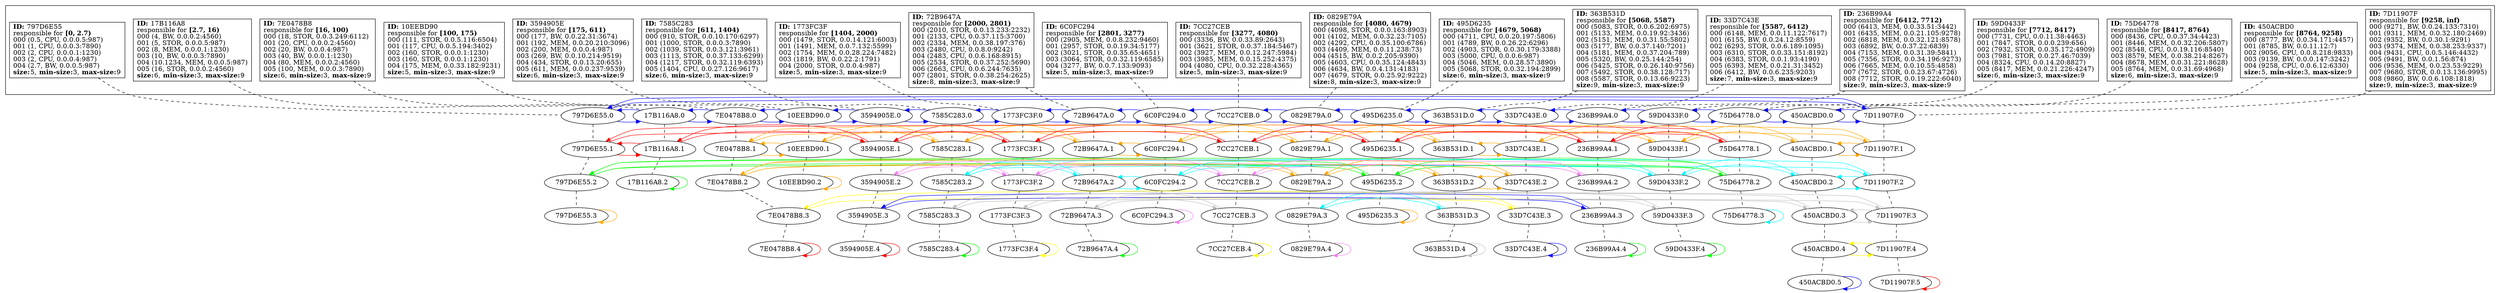 strict
digraph SkipGraph {

	# vertical
	edge [dir=none style=dashed]
	subgraph {
		"797D6E55" -> "797D6E55.0" -> "797D6E55.1" -> "797D6E55.2" -> "797D6E55.3"
		}
	subgraph {
		"17B116A8" -> "17B116A8.0" -> "17B116A8.1" -> "17B116A8.2"
		}
	subgraph {
		"7E0478B8" -> "7E0478B8.0" -> "7E0478B8.1" -> "7E0478B8.2" -> "7E0478B8.3" -> "7E0478B8.4"
		}
	subgraph {
		"10EEBD90" -> "10EEBD90.0" -> "10EEBD90.1" -> "10EEBD90.2"
		}
	subgraph {
		"3594905E" -> "3594905E.0" -> "3594905E.1" -> "3594905E.2" -> "3594905E.3" -> "3594905E.4"
		}
	subgraph {
		"7585C283" -> "7585C283.0" -> "7585C283.1" -> "7585C283.2" -> "7585C283.3" -> "7585C283.4"
		}
	subgraph {
		"1773FC3F" -> "1773FC3F.0" -> "1773FC3F.1" -> "1773FC3F.2" -> "1773FC3F.3" -> "1773FC3F.4"
		}
	subgraph {
		"72B9647A" -> "72B9647A.0" -> "72B9647A.1" -> "72B9647A.2" -> "72B9647A.3" -> "72B9647A.4"
		}
	subgraph {
		"6C0FC294" -> "6C0FC294.0" -> "6C0FC294.1" -> "6C0FC294.2" -> "6C0FC294.3"
		}
	subgraph {
		"7CC27CEB" -> "7CC27CEB.0" -> "7CC27CEB.1" -> "7CC27CEB.2" -> "7CC27CEB.3" -> "7CC27CEB.4"
		}
	subgraph {
		"0829E79A" -> "0829E79A.0" -> "0829E79A.1" -> "0829E79A.2" -> "0829E79A.3" -> "0829E79A.4"
		}
	subgraph {
		"495D6235" -> "495D6235.0" -> "495D6235.1" -> "495D6235.2" -> "495D6235.3"
		}
	subgraph {
		"363B531D" -> "363B531D.0" -> "363B531D.1" -> "363B531D.2" -> "363B531D.3" -> "363B531D.4"
		}
	subgraph {
		"33D7C43E" -> "33D7C43E.0" -> "33D7C43E.1" -> "33D7C43E.2" -> "33D7C43E.3" -> "33D7C43E.4"
		}
	subgraph {
		"236B99A4" -> "236B99A4.0" -> "236B99A4.1" -> "236B99A4.2" -> "236B99A4.3" -> "236B99A4.4"
		}
	subgraph {
		"59D0433F" -> "59D0433F.0" -> "59D0433F.1" -> "59D0433F.2" -> "59D0433F.3" -> "59D0433F.4"
		}
	subgraph {
		"75D64778" -> "75D64778.0" -> "75D64778.1" -> "75D64778.2" -> "75D64778.3"
		}
	subgraph {
		"450ACBD0" -> "450ACBD0.0" -> "450ACBD0.1" -> "450ACBD0.2" -> "450ACBD0.3" -> "450ACBD0.4" -> "450ACBD0.5"
		}
	subgraph {
		"7D11907F" -> "7D11907F.0" -> "7D11907F.1" -> "7D11907F.2" -> "7D11907F.3" -> "7D11907F.4" -> "7D11907F.5"
		}

	# horizontal
	edge [dir=forward, style=solid]
	subgraph cluster_content {
		rank = same
		"797D6E55" [shape=box, label=
			<
				<B>ID:</B> 797D6E55<BR ALIGN="LEFT"/>
				responsible for <B>[0, 2.7)</B><BR ALIGN="LEFT"/>
				000 (0.5, CPU, 0.0.0.5:987)<BR ALIGN="LEFT"/>
				001 (1, CPU, 0.0.0.3:7890)<BR ALIGN="LEFT"/>
				002 (2, CPU, 0.0.0.1:1230)<BR ALIGN="LEFT"/>
				003 (2, CPU, 0.0.0.4:987)<BR ALIGN="LEFT"/>
				004 (2.7, BW, 0.0.0.5:987)<BR ALIGN="LEFT"/>
			<B>size:</B>5, <B>min-size:</B>3, <B>max-size:</B>9<BR ALIGN="LEFT"/>			>]
		"17B116A8" [shape=box, label=
			<
				<B>ID:</B> 17B116A8<BR ALIGN="LEFT"/>
				responsible for <B>[2.7, 16)</B><BR ALIGN="LEFT"/>
				000 (4, BW, 0.0.0.2:4560)<BR ALIGN="LEFT"/>
				001 (5, STOR, 0.0.0.5:987)<BR ALIGN="LEFT"/>
				002 (8, MEM, 0.0.0.1:1230)<BR ALIGN="LEFT"/>
				003 (10, BW, 0.0.0.3:7890)<BR ALIGN="LEFT"/>
				004 (10.1234, MEM, 0.0.0.5:987)<BR ALIGN="LEFT"/>
				005 (16, STOR, 0.0.0.2:4560)<BR ALIGN="LEFT"/>
			<B>size:</B>6, <B>min-size:</B>3, <B>max-size:</B>9<BR ALIGN="LEFT"/>			>]
		"7E0478B8" [shape=box, label=
			<
				<B>ID:</B> 7E0478B8<BR ALIGN="LEFT"/>
				responsible for <B>[16, 100)</B><BR ALIGN="LEFT"/>
				000 (18, STOR, 0.0.3.249:6112)<BR ALIGN="LEFT"/>
				001 (20, CPU, 0.0.0.2:4560)<BR ALIGN="LEFT"/>
				002 (20, BW, 0.0.0.4:987)<BR ALIGN="LEFT"/>
				003 (40, BW, 0.0.0.1:1230)<BR ALIGN="LEFT"/>
				004 (80, MEM, 0.0.0.2:4560)<BR ALIGN="LEFT"/>
				005 (100, MEM, 0.0.0.3:7890)<BR ALIGN="LEFT"/>
			<B>size:</B>6, <B>min-size:</B>3, <B>max-size:</B>9<BR ALIGN="LEFT"/>			>]
		"10EEBD90" [shape=box, label=
			<
				<B>ID:</B> 10EEBD90<BR ALIGN="LEFT"/>
				responsible for <B>[100, 175)</B><BR ALIGN="LEFT"/>
				000 (111, STOR, 0.0.5.116:6504)<BR ALIGN="LEFT"/>
				001 (117, CPU, 0.0.5.194:3402)<BR ALIGN="LEFT"/>
				002 (160, STOR, 0.0.0.1:1230)<BR ALIGN="LEFT"/>
				003 (160, STOR, 0.0.0.1:1230)<BR ALIGN="LEFT"/>
				004 (175, MEM, 0.0.33.182:9231)<BR ALIGN="LEFT"/>
			<B>size:</B>5, <B>min-size:</B>3, <B>max-size:</B>9<BR ALIGN="LEFT"/>			>]
		"3594905E" [shape=box, label=
			<
				<B>ID:</B> 3594905E<BR ALIGN="LEFT"/>
				responsible for <B>[175, 611)</B><BR ALIGN="LEFT"/>
				000 (177, BW, 0.0.22.31:3674)<BR ALIGN="LEFT"/>
				001 (192, MEM, 0.0.20.210:3096)<BR ALIGN="LEFT"/>
				002 (200, MEM, 0.0.0.4:987)<BR ALIGN="LEFT"/>
				003 (269, BW, 0.0.10.214:9519)<BR ALIGN="LEFT"/>
				004 (434, STOR, 0.0.13.20:655)<BR ALIGN="LEFT"/>
				005 (611, MEM, 0.0.0.237:9539)<BR ALIGN="LEFT"/>
			<B>size:</B>6, <B>min-size:</B>3, <B>max-size:</B>9<BR ALIGN="LEFT"/>			>]
		"7585C283" [shape=box, label=
			<
				<B>ID:</B> 7585C283<BR ALIGN="LEFT"/>
				responsible for <B>[611, 1404)</B><BR ALIGN="LEFT"/>
				000 (910, STOR, 0.0.10.170:6297)<BR ALIGN="LEFT"/>
				001 (1000, STOR, 0.0.0.3:7890)<BR ALIGN="LEFT"/>
				002 (1039, STOR, 0.0.3.121:3961)<BR ALIGN="LEFT"/>
				003 (1113, STOR, 0.0.37.133:6299)<BR ALIGN="LEFT"/>
				004 (1217, STOR, 0.0.32.119:6393)<BR ALIGN="LEFT"/>
				005 (1404, CPU, 0.0.27.126:9617)<BR ALIGN="LEFT"/>
			<B>size:</B>6, <B>min-size:</B>3, <B>max-size:</B>9<BR ALIGN="LEFT"/>			>]
		"1773FC3F" [shape=box, label=
			<
				<B>ID:</B> 1773FC3F<BR ALIGN="LEFT"/>
				responsible for <B>[1404, 2000)</B><BR ALIGN="LEFT"/>
				000 (1479, STOR, 0.0.14.121:6003)<BR ALIGN="LEFT"/>
				001 (1491, MEM, 0.0.7.132:5599)<BR ALIGN="LEFT"/>
				002 (1754, MEM, 0.0.28.224:7482)<BR ALIGN="LEFT"/>
				003 (1819, BW, 0.0.22.2:1791)<BR ALIGN="LEFT"/>
				004 (2000, STOR, 0.0.0.4:987)<BR ALIGN="LEFT"/>
			<B>size:</B>5, <B>min-size:</B>3, <B>max-size:</B>9<BR ALIGN="LEFT"/>			>]
		"72B9647A" [shape=box, label=
			<
				<B>ID:</B> 72B9647A<BR ALIGN="LEFT"/>
				responsible for <B>[2000, 2801)</B><BR ALIGN="LEFT"/>
				000 (2010, STOR, 0.0.13.233:2232)<BR ALIGN="LEFT"/>
				001 (2133, CPU, 0.0.37.115:3700)<BR ALIGN="LEFT"/>
				002 (2334, MEM, 0.0.38.197:376)<BR ALIGN="LEFT"/>
				003 (2480, CPU, 0.0.8.0:9242)<BR ALIGN="LEFT"/>
				004 (2483, CPU, 0.0.6.168:8915)<BR ALIGN="LEFT"/>
				005 (2534, STOR, 0.0.37.252:5690)<BR ALIGN="LEFT"/>
				006 (2663, CPU, 0.0.6.244:7635)<BR ALIGN="LEFT"/>
				007 (2801, STOR, 0.0.38.254:2625)<BR ALIGN="LEFT"/>
			<B>size:</B>8, <B>min-size:</B>3, <B>max-size:</B>9<BR ALIGN="LEFT"/>			>]
		"6C0FC294" [shape=box, label=
			<
				<B>ID:</B> 6C0FC294<BR ALIGN="LEFT"/>
				responsible for <B>[2801, 3277)</B><BR ALIGN="LEFT"/>
				000 (2905, MEM, 0.0.8.232:9460)<BR ALIGN="LEFT"/>
				001 (2957, STOR, 0.0.19.34:5177)<BR ALIGN="LEFT"/>
				002 (3021, STOR, 0.0.35.65:4651)<BR ALIGN="LEFT"/>
				003 (3064, STOR, 0.0.32.119:6585)<BR ALIGN="LEFT"/>
				004 (3277, BW, 0.0.7.133:9093)<BR ALIGN="LEFT"/>
			<B>size:</B>5, <B>min-size:</B>3, <B>max-size:</B>9<BR ALIGN="LEFT"/>			>]
		"7CC27CEB" [shape=box, label=
			<
				<B>ID:</B> 7CC27CEB<BR ALIGN="LEFT"/>
				responsible for <B>[3277, 4080)</B><BR ALIGN="LEFT"/>
				000 (3336, BW, 0.0.33.89:2643)<BR ALIGN="LEFT"/>
				001 (3621, STOR, 0.0.37.184:5467)<BR ALIGN="LEFT"/>
				002 (3927, MEM, 0.0.12.247:5984)<BR ALIGN="LEFT"/>
				003 (3985, MEM, 0.0.15.252:4375)<BR ALIGN="LEFT"/>
				004 (4080, CPU, 0.0.32.228:4365)<BR ALIGN="LEFT"/>
			<B>size:</B>5, <B>min-size:</B>3, <B>max-size:</B>9<BR ALIGN="LEFT"/>			>]
		"0829E79A" [shape=box, label=
			<
				<B>ID:</B> 0829E79A<BR ALIGN="LEFT"/>
				responsible for <B>[4080, 4679)</B><BR ALIGN="LEFT"/>
				000 (4098, STOR, 0.0.0.163:8903)<BR ALIGN="LEFT"/>
				001 (4102, MEM, 0.0.32.23:7105)<BR ALIGN="LEFT"/>
				002 (4292, CPU, 0.0.35.100:6786)<BR ALIGN="LEFT"/>
				003 (4409, MEM, 0.0.11.238:73)<BR ALIGN="LEFT"/>
				004 (4515, BW, 0.0.2.205:9390)<BR ALIGN="LEFT"/>
				005 (4603, CPU, 0.0.35.124:4843)<BR ALIGN="LEFT"/>
				006 (4634, BW, 0.0.4.131:4183)<BR ALIGN="LEFT"/>
				007 (4679, STOR, 0.0.25.92:9222)<BR ALIGN="LEFT"/>
			<B>size:</B>8, <B>min-size:</B>3, <B>max-size:</B>9<BR ALIGN="LEFT"/>			>]
		"495D6235" [shape=box, label=
			<
				<B>ID:</B> 495D6235<BR ALIGN="LEFT"/>
				responsible for <B>[4679, 5068)</B><BR ALIGN="LEFT"/>
				000 (4711, CPU, 0.0.20.197:5806)<BR ALIGN="LEFT"/>
				001 (4789, BW, 0.0.26.22:6296)<BR ALIGN="LEFT"/>
				002 (4903, STOR, 0.0.30.179:3388)<BR ALIGN="LEFT"/>
				003 (5000, CPU, 0.0.0.6:987)<BR ALIGN="LEFT"/>
				004 (5046, MEM, 0.0.28.57:3890)<BR ALIGN="LEFT"/>
				005 (5068, STOR, 0.0.32.194:2899)<BR ALIGN="LEFT"/>
			<B>size:</B>6, <B>min-size:</B>3, <B>max-size:</B>9<BR ALIGN="LEFT"/>			>]
		"363B531D" [shape=box, label=
			<
				<B>ID:</B> 363B531D<BR ALIGN="LEFT"/>
				responsible for <B>[5068, 5587)</B><BR ALIGN="LEFT"/>
				000 (5083, STOR, 0.0.6.202:6975)<BR ALIGN="LEFT"/>
				001 (5133, MEM, 0.0.19.92:3436)<BR ALIGN="LEFT"/>
				002 (5151, MEM, 0.0.31.55:5802)<BR ALIGN="LEFT"/>
				003 (5177, BW, 0.0.37.140:7201)<BR ALIGN="LEFT"/>
				004 (5181, MEM, 0.0.37.204:789)<BR ALIGN="LEFT"/>
				005 (5320, BW, 0.0.25.144:254)<BR ALIGN="LEFT"/>
				006 (5425, STOR, 0.0.26.140:9756)<BR ALIGN="LEFT"/>
				007 (5492, STOR, 0.0.38.128:717)<BR ALIGN="LEFT"/>
				008 (5587, STOR, 0.0.13.66:9223)<BR ALIGN="LEFT"/>
			<B>size:</B>9, <B>min-size:</B>3, <B>max-size:</B>9<BR ALIGN="LEFT"/>			>]
		"33D7C43E" [shape=box, label=
			<
				<B>ID:</B> 33D7C43E<BR ALIGN="LEFT"/>
				responsible for <B>[5587, 6412)</B><BR ALIGN="LEFT"/>
				000 (6148, MEM, 0.0.11.122:7617)<BR ALIGN="LEFT"/>
				001 (6155, BW, 0.0.24.12:8559)<BR ALIGN="LEFT"/>
				002 (6293, STOR, 0.0.6.189:1095)<BR ALIGN="LEFT"/>
				003 (6310, STOR, 0.0.33.151:8192)<BR ALIGN="LEFT"/>
				004 (6383, STOR, 0.0.1.93:4190)<BR ALIGN="LEFT"/>
				005 (6393, MEM, 0.0.21.31:3452)<BR ALIGN="LEFT"/>
				006 (6412, BW, 0.0.6.235:9203)<BR ALIGN="LEFT"/>
			<B>size:</B>7, <B>min-size:</B>3, <B>max-size:</B>9<BR ALIGN="LEFT"/>			>]
		"236B99A4" [shape=box, label=
			<
				<B>ID:</B> 236B99A4<BR ALIGN="LEFT"/>
				responsible for <B>[6412, 7712)</B><BR ALIGN="LEFT"/>
				000 (6413, MEM, 0.0.33.51:3442)<BR ALIGN="LEFT"/>
				001 (6435, MEM, 0.0.21.105:9278)<BR ALIGN="LEFT"/>
				002 (6818, MEM, 0.0.32.121:8578)<BR ALIGN="LEFT"/>
				003 (6892, BW, 0.0.37.22:6839)<BR ALIGN="LEFT"/>
				004 (7153, MEM, 0.0.31.39:5841)<BR ALIGN="LEFT"/>
				005 (7356, STOR, 0.0.34.196:9273)<BR ALIGN="LEFT"/>
				006 (7665, MEM, 0.0.10.55:4858)<BR ALIGN="LEFT"/>
				007 (7672, STOR, 0.0.23.67:4726)<BR ALIGN="LEFT"/>
				008 (7712, STOR, 0.0.19.222:6040)<BR ALIGN="LEFT"/>
			<B>size:</B>9, <B>min-size:</B>3, <B>max-size:</B>9<BR ALIGN="LEFT"/>			>]
		"59D0433F" [shape=box, label=
			<
				<B>ID:</B> 59D0433F<BR ALIGN="LEFT"/>
				responsible for <B>[7712, 8417)</B><BR ALIGN="LEFT"/>
				000 (7731, CPU, 0.0.11.38:4463)<BR ALIGN="LEFT"/>
				001 (7847, STOR, 0.0.0.239:656)<BR ALIGN="LEFT"/>
				002 (7932, STOR, 0.0.35.172:4909)<BR ALIGN="LEFT"/>
				003 (7981, STOR, 0.0.27.46:7039)<BR ALIGN="LEFT"/>
				004 (8324, CPU, 0.0.14.20:8827)<BR ALIGN="LEFT"/>
				005 (8417, MEM, 0.0.21.226:4247)<BR ALIGN="LEFT"/>
			<B>size:</B>6, <B>min-size:</B>3, <B>max-size:</B>9<BR ALIGN="LEFT"/>			>]
		"75D64778" [shape=box, label=
			<
				<B>ID:</B> 75D64778<BR ALIGN="LEFT"/>
				responsible for <B>[8417, 8764)</B><BR ALIGN="LEFT"/>
				000 (8436, CPU, 0.0.37.34:4423)<BR ALIGN="LEFT"/>
				001 (8446, MEM, 0.0.32.206:5807)<BR ALIGN="LEFT"/>
				002 (8548, CPU, 0.0.19.116:8540)<BR ALIGN="LEFT"/>
				003 (8579, MEM, 0.0.38.214:8267)<BR ALIGN="LEFT"/>
				004 (8678, MEM, 0.0.31.221:8628)<BR ALIGN="LEFT"/>
				005 (8764, MEM, 0.0.31.69:4968)<BR ALIGN="LEFT"/>
			<B>size:</B>6, <B>min-size:</B>3, <B>max-size:</B>9<BR ALIGN="LEFT"/>			>]
		"450ACBD0" [shape=box, label=
			<
				<B>ID:</B> 450ACBD0<BR ALIGN="LEFT"/>
				responsible for <B>[8764, 9258)</B><BR ALIGN="LEFT"/>
				000 (8777, BW, 0.0.34.171:4457)<BR ALIGN="LEFT"/>
				001 (8785, BW, 0.0.11.12:7)<BR ALIGN="LEFT"/>
				002 (9056, CPU, 0.0.8.218:9833)<BR ALIGN="LEFT"/>
				003 (9139, BW, 0.0.0.147:3242)<BR ALIGN="LEFT"/>
				004 (9258, CPU, 0.0.6.12:6330)<BR ALIGN="LEFT"/>
			<B>size:</B>5, <B>min-size:</B>3, <B>max-size:</B>9<BR ALIGN="LEFT"/>			>]
		"7D11907F" [shape=box, label=
			<
				<B>ID:</B> 7D11907F<BR ALIGN="LEFT"/>
				responsible for <B>[9258, inf)</B><BR ALIGN="LEFT"/>
				000 (9271, BW, 0.0.24.133:7310)<BR ALIGN="LEFT"/>
				001 (9311, MEM, 0.0.32.180:2469)<BR ALIGN="LEFT"/>
				002 (9352, BW, 0.0.30.1:9291)<BR ALIGN="LEFT"/>
				003 (9374, MEM, 0.0.38.253:9337)<BR ALIGN="LEFT"/>
				004 (9431, CPU, 0.0.5.146:4432)<BR ALIGN="LEFT"/>
				005 (9491, BW, 0.0.1.56:874)<BR ALIGN="LEFT"/>
				006 (9536, MEM, 0.0.23.53:9229)<BR ALIGN="LEFT"/>
				007 (9680, STOR, 0.0.13.136:9995)<BR ALIGN="LEFT"/>
				008 (9860, BW, 0.0.6.108:1818)<BR ALIGN="LEFT"/>
			<B>size:</B>9, <B>min-size:</B>3, <B>max-size:</B>9<BR ALIGN="LEFT"/>			>]
	}

	edge [color=blue]
	subgraph 0 {
		rank = same
		label = "Level 0"
		subgraph {
			"797D6E55.0" -> "17B116A8.0"
			"797D6E55.0" -> "7D11907F.0"
		}
		subgraph {
			"17B116A8.0" -> "7E0478B8.0"
			"17B116A8.0" -> "797D6E55.0"
		}
		subgraph {
			"7E0478B8.0" -> "10EEBD90.0"
			"7E0478B8.0" -> "17B116A8.0"
		}
		subgraph {
			"10EEBD90.0" -> "3594905E.0"
			"10EEBD90.0" -> "7E0478B8.0"
		}
		subgraph {
			"3594905E.0" -> "7585C283.0"
			"3594905E.0" -> "10EEBD90.0"
		}
		subgraph {
			"7585C283.0" -> "1773FC3F.0"
			"7585C283.0" -> "3594905E.0"
		}
		subgraph {
			"1773FC3F.0" -> "72B9647A.0"
			"1773FC3F.0" -> "7585C283.0"
		}
		subgraph {
			"72B9647A.0" -> "6C0FC294.0"
			"72B9647A.0" -> "1773FC3F.0"
		}
		subgraph {
			"6C0FC294.0" -> "7CC27CEB.0"
			"6C0FC294.0" -> "72B9647A.0"
		}
		subgraph {
			"7CC27CEB.0" -> "0829E79A.0"
			"7CC27CEB.0" -> "6C0FC294.0"
		}
		subgraph {
			"0829E79A.0" -> "495D6235.0"
			"0829E79A.0" -> "7CC27CEB.0"
		}
		subgraph {
			"495D6235.0" -> "363B531D.0"
			"495D6235.0" -> "0829E79A.0"
		}
		subgraph {
			"363B531D.0" -> "33D7C43E.0"
			"363B531D.0" -> "495D6235.0"
		}
		subgraph {
			"33D7C43E.0" -> "236B99A4.0"
			"33D7C43E.0" -> "363B531D.0"
		}
		subgraph {
			"236B99A4.0" -> "59D0433F.0"
			"236B99A4.0" -> "33D7C43E.0"
		}
		subgraph {
			"59D0433F.0" -> "75D64778.0"
			"59D0433F.0" -> "236B99A4.0"
		}
		subgraph {
			"75D64778.0" -> "450ACBD0.0"
			"75D64778.0" -> "59D0433F.0"
		}
		subgraph {
			"450ACBD0.0" -> "7D11907F.0"
			"450ACBD0.0" -> "75D64778.0"
		}
		subgraph {
			"7D11907F.0" -> "797D6E55.0"
			"7D11907F.0" -> "450ACBD0.0"
		}
	}

	edge [color=red]
	subgraph 00 {
		rank = same
		label = "Level 1 (0)"
		subgraph {
			"797D6E55.1" -> "17B116A8.1"
			"797D6E55.1" -> "75D64778.1"
		}
		subgraph {
			"17B116A8.1" -> "3594905E.1"
			"17B116A8.1" -> "797D6E55.1"
		}
		subgraph {
			"3594905E.1" -> "1773FC3F.1"
			"3594905E.1" -> "17B116A8.1"
		}
		subgraph {
			"1773FC3F.1" -> "7CC27CEB.1"
			"1773FC3F.1" -> "3594905E.1"
		}
		subgraph {
			"7CC27CEB.1" -> "495D6235.1"
			"7CC27CEB.1" -> "1773FC3F.1"
		}
		subgraph {
			"495D6235.1" -> "236B99A4.1"
			"495D6235.1" -> "7CC27CEB.1"
		}
		subgraph {
			"236B99A4.1" -> "75D64778.1"
			"236B99A4.1" -> "495D6235.1"
		}
		subgraph {
			"75D64778.1" -> "797D6E55.1"
			"75D64778.1" -> "236B99A4.1"
		}
	}

	edge [color=green]
	subgraph 000 {
		rank = same
		label = "Level 2 (00)"
		subgraph {
			"797D6E55.2" -> "495D6235.2"
			"797D6E55.2" -> "75D64778.2"
		}
		subgraph {
			"17B116A8.2" -> "17B116A8.2"
			"17B116A8.2" -> "17B116A8.2"
		}
		subgraph {
			"495D6235.2" -> "75D64778.2"
			"495D6235.2" -> "797D6E55.2"
		}
		subgraph {
			"75D64778.2" -> "797D6E55.2"
			"75D64778.2" -> "495D6235.2"
		}
	}

	edge [color=orange]
	subgraph 0000 {
		rank = same
		label = "Level 3 (000)"
		subgraph {
			"797D6E55.3" -> "797D6E55.3"
			"797D6E55.3" -> "797D6E55.3"
		}
		subgraph {
			"495D6235.3" -> "495D6235.3"
			"495D6235.3" -> "495D6235.3"
		}
	}

	edge [color=cyan]
	subgraph 0001 {
		rank = same
		label = "Level 3 (001)"
		subgraph {
			"75D64778.3" -> "75D64778.3"
			"75D64778.3" -> "75D64778.3"
		}
	}

	edge [color=violet]
	subgraph 001 {
		rank = same
		label = "Level 2 (01)"
		subgraph {
			"3594905E.2" -> "1773FC3F.2"
			"3594905E.2" -> "236B99A4.2"
		}
		subgraph {
			"1773FC3F.2" -> "7CC27CEB.2"
			"1773FC3F.2" -> "3594905E.2"
		}
		subgraph {
			"7CC27CEB.2" -> "236B99A4.2"
			"7CC27CEB.2" -> "1773FC3F.2"
		}
		subgraph {
			"236B99A4.2" -> "3594905E.2"
			"236B99A4.2" -> "7CC27CEB.2"
		}
	}

	edge [color=grey]
	subgraph 0010 {
		rank = same
		label = "Level 3 (010)"
		subgraph {
			"1773FC3F.3" -> "7CC27CEB.3"
			"1773FC3F.3" -> "7CC27CEB.3"
		}
		subgraph {
			"7CC27CEB.3" -> "1773FC3F.3"
			"7CC27CEB.3" -> "1773FC3F.3"
		}
	}

	edge [color=yellow]
	subgraph 00101 {
		rank = same
		label = "Level 4 (0101)"
		subgraph {
			"1773FC3F.4" -> "1773FC3F.4"
			"1773FC3F.4" -> "1773FC3F.4"
		}
		subgraph {
			"7CC27CEB.4" -> "7CC27CEB.4"
			"7CC27CEB.4" -> "7CC27CEB.4"
		}
	}

	edge [color=blue]
	subgraph 0011 {
		rank = same
		label = "Level 3 (011)"
		subgraph {
			"3594905E.3" -> "236B99A4.3"
			"3594905E.3" -> "236B99A4.3"
		}
		subgraph {
			"236B99A4.3" -> "3594905E.3"
			"236B99A4.3" -> "3594905E.3"
		}
	}

	edge [color=red]
	subgraph 00110 {
		rank = same
		label = "Level 4 (0110)"
		subgraph {
			"3594905E.4" -> "3594905E.4"
			"3594905E.4" -> "3594905E.4"
		}
	}

	edge [color=green]
	subgraph 00111 {
		rank = same
		label = "Level 4 (0111)"
		subgraph {
			"236B99A4.4" -> "236B99A4.4"
			"236B99A4.4" -> "236B99A4.4"
		}
	}

	edge [color=orange]
	subgraph 01 {
		rank = same
		label = "Level 1 (1)"
		subgraph {
			"7E0478B8.1" -> "10EEBD90.1"
			"7E0478B8.1" -> "7D11907F.1"
		}
		subgraph {
			"10EEBD90.1" -> "7585C283.1"
			"10EEBD90.1" -> "7E0478B8.1"
		}
		subgraph {
			"7585C283.1" -> "72B9647A.1"
			"7585C283.1" -> "10EEBD90.1"
		}
		subgraph {
			"72B9647A.1" -> "6C0FC294.1"
			"72B9647A.1" -> "7585C283.1"
		}
		subgraph {
			"6C0FC294.1" -> "0829E79A.1"
			"6C0FC294.1" -> "72B9647A.1"
		}
		subgraph {
			"0829E79A.1" -> "363B531D.1"
			"0829E79A.1" -> "6C0FC294.1"
		}
		subgraph {
			"363B531D.1" -> "33D7C43E.1"
			"363B531D.1" -> "0829E79A.1"
		}
		subgraph {
			"33D7C43E.1" -> "59D0433F.1"
			"33D7C43E.1" -> "363B531D.1"
		}
		subgraph {
			"59D0433F.1" -> "450ACBD0.1"
			"59D0433F.1" -> "33D7C43E.1"
		}
		subgraph {
			"450ACBD0.1" -> "7D11907F.1"
			"450ACBD0.1" -> "59D0433F.1"
		}
		subgraph {
			"7D11907F.1" -> "7E0478B8.1"
			"7D11907F.1" -> "450ACBD0.1"
		}
	}

	edge [color=cyan]
	subgraph 010 {
		rank = same
		label = "Level 2 (10)"
		subgraph {
			"7585C283.2" -> "72B9647A.2"
			"7585C283.2" -> "7D11907F.2"
		}
		subgraph {
			"72B9647A.2" -> "6C0FC294.2"
			"72B9647A.2" -> "7585C283.2"
		}
		subgraph {
			"6C0FC294.2" -> "59D0433F.2"
			"6C0FC294.2" -> "72B9647A.2"
		}
		subgraph {
			"59D0433F.2" -> "450ACBD0.2"
			"59D0433F.2" -> "6C0FC294.2"
		}
		subgraph {
			"450ACBD0.2" -> "7D11907F.2"
			"450ACBD0.2" -> "59D0433F.2"
		}
		subgraph {
			"7D11907F.2" -> "7585C283.2"
			"7D11907F.2" -> "450ACBD0.2"
		}
	}

	edge [color=violet]
	subgraph 0100 {
		rank = same
		label = "Level 3 (100)"
		subgraph {
			"6C0FC294.3" -> "6C0FC294.3"
			"6C0FC294.3" -> "6C0FC294.3"
		}
	}

	edge [color=grey]
	subgraph 0101 {
		rank = same
		label = "Level 3 (101)"
		subgraph {
			"7585C283.3" -> "450ACBD0.3"
			"7585C283.3" -> "7D11907F.3"
		}
		subgraph {
			"72B9647A.3" -> "59D0433F.3"
			"72B9647A.3" -> "59D0433F.3"
		}
		subgraph {
			"59D0433F.3" -> "72B9647A.3"
			"59D0433F.3" -> "72B9647A.3"
		}
		subgraph {
			"450ACBD0.3" -> "7D11907F.3"
			"450ACBD0.3" -> "7585C283.3"
		}
		subgraph {
			"7D11907F.3" -> "7585C283.3"
			"7D11907F.3" -> "450ACBD0.3"
		}
	}

	edge [color=yellow]
	subgraph 01010 {
		rank = same
		label = "Level 4 (1010)"
		subgraph {
			"450ACBD0.4" -> "7D11907F.4"
			"450ACBD0.4" -> "7D11907F.4"
		}
		subgraph {
			"7D11907F.4" -> "450ACBD0.4"
			"7D11907F.4" -> "450ACBD0.4"
		}
	}

	edge [color=blue]
	subgraph 010100 {
		rank = same
		label = "Level 5 (10100)"
		subgraph {
			"450ACBD0.5" -> "450ACBD0.5"
			"450ACBD0.5" -> "450ACBD0.5"
		}
	}

	edge [color=red]
	subgraph 010101 {
		rank = same
		label = "Level 5 (10101)"
		subgraph {
			"7D11907F.5" -> "7D11907F.5"
			"7D11907F.5" -> "7D11907F.5"
		}
	}

	edge [color=green]
	subgraph 01011 {
		rank = same
		label = "Level 4 (1011)"
		subgraph {
			"7585C283.4" -> "7585C283.4"
			"7585C283.4" -> "7585C283.4"
		}
		subgraph {
			"72B9647A.4" -> "72B9647A.4"
			"72B9647A.4" -> "72B9647A.4"
		}
		subgraph {
			"59D0433F.4" -> "59D0433F.4"
			"59D0433F.4" -> "59D0433F.4"
		}
	}

	edge [color=orange]
	subgraph 011 {
		rank = same
		label = "Level 2 (11)"
		subgraph {
			"7E0478B8.2" -> "0829E79A.2"
			"7E0478B8.2" -> "33D7C43E.2"
		}
		subgraph {
			"10EEBD90.2" -> "10EEBD90.2"
			"10EEBD90.2" -> "10EEBD90.2"
		}
		subgraph {
			"0829E79A.2" -> "363B531D.2"
			"0829E79A.2" -> "7E0478B8.2"
		}
		subgraph {
			"363B531D.2" -> "33D7C43E.2"
			"363B531D.2" -> "0829E79A.2"
		}
		subgraph {
			"33D7C43E.2" -> "7E0478B8.2"
			"33D7C43E.2" -> "363B531D.2"
		}
	}

	edge [color=cyan]
	subgraph 0110 {
		rank = same
		label = "Level 3 (110)"
		subgraph {
			"0829E79A.3" -> "363B531D.3"
			"0829E79A.3" -> "363B531D.3"
		}
		subgraph {
			"363B531D.3" -> "0829E79A.3"
			"363B531D.3" -> "0829E79A.3"
		}
	}

	edge [color=violet]
	subgraph 01100 {
		rank = same
		label = "Level 4 (1100)"
		subgraph {
			"0829E79A.4" -> "0829E79A.4"
			"0829E79A.4" -> "0829E79A.4"
		}
	}

	edge [color=grey]
	subgraph 01101 {
		rank = same
		label = "Level 4 (1101)"
		subgraph {
			"363B531D.4" -> "363B531D.4"
			"363B531D.4" -> "363B531D.4"
		}
	}

	edge [color=yellow]
	subgraph 0111 {
		rank = same
		label = "Level 3 (111)"
		subgraph {
			"7E0478B8.3" -> "33D7C43E.3"
			"7E0478B8.3" -> "33D7C43E.3"
		}
		subgraph {
			"33D7C43E.3" -> "7E0478B8.3"
			"33D7C43E.3" -> "7E0478B8.3"
		}
	}

	edge [color=blue]
	subgraph 01110 {
		rank = same
		label = "Level 4 (1110)"
		subgraph {
			"33D7C43E.4" -> "33D7C43E.4"
			"33D7C43E.4" -> "33D7C43E.4"
		}
	}

	edge [color=red]
	subgraph 01111 {
		rank = same
		label = "Level 4 (1111)"
		subgraph {
			"7E0478B8.4" -> "7E0478B8.4"
			"7E0478B8.4" -> "7E0478B8.4"
		}
	}


}
